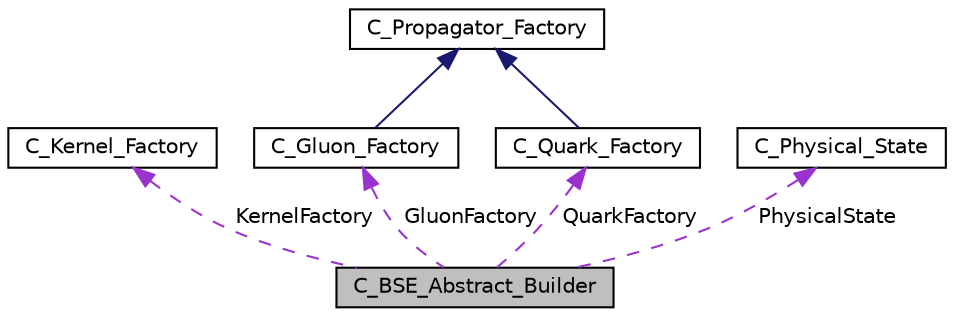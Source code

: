 digraph "C_BSE_Abstract_Builder"
{
  edge [fontname="Helvetica",fontsize="10",labelfontname="Helvetica",labelfontsize="10"];
  node [fontname="Helvetica",fontsize="10",shape=record];
  Node1 [label="C_BSE_Abstract_Builder",height=0.2,width=0.4,color="black", fillcolor="grey75", style="filled" fontcolor="black"];
  Node2 -> Node1 [dir="back",color="darkorchid3",fontsize="10",style="dashed",label=" KernelFactory" ,fontname="Helvetica"];
  Node2 [label="C_Kernel_Factory",height=0.2,width=0.4,color="black", fillcolor="white", style="filled",URL="$class_c___kernel___factory.html"];
  Node3 -> Node1 [dir="back",color="darkorchid3",fontsize="10",style="dashed",label=" GluonFactory" ,fontname="Helvetica"];
  Node3 [label="C_Gluon_Factory",height=0.2,width=0.4,color="black", fillcolor="white", style="filled",URL="$class_c___gluon___factory.html"];
  Node4 -> Node3 [dir="back",color="midnightblue",fontsize="10",style="solid",fontname="Helvetica"];
  Node4 [label="C_Propagator_Factory",height=0.2,width=0.4,color="black", fillcolor="white", style="filled",URL="$class_c___propagator___factory.html"];
  Node5 -> Node1 [dir="back",color="darkorchid3",fontsize="10",style="dashed",label=" PhysicalState" ,fontname="Helvetica"];
  Node5 [label="C_Physical_State",height=0.2,width=0.4,color="black", fillcolor="white", style="filled",URL="$class_c___physical___state.html"];
  Node6 -> Node1 [dir="back",color="darkorchid3",fontsize="10",style="dashed",label=" QuarkFactory" ,fontname="Helvetica"];
  Node6 [label="C_Quark_Factory",height=0.2,width=0.4,color="black", fillcolor="white", style="filled",URL="$class_c___quark___factory.html"];
  Node4 -> Node6 [dir="back",color="midnightblue",fontsize="10",style="solid",fontname="Helvetica"];
}

